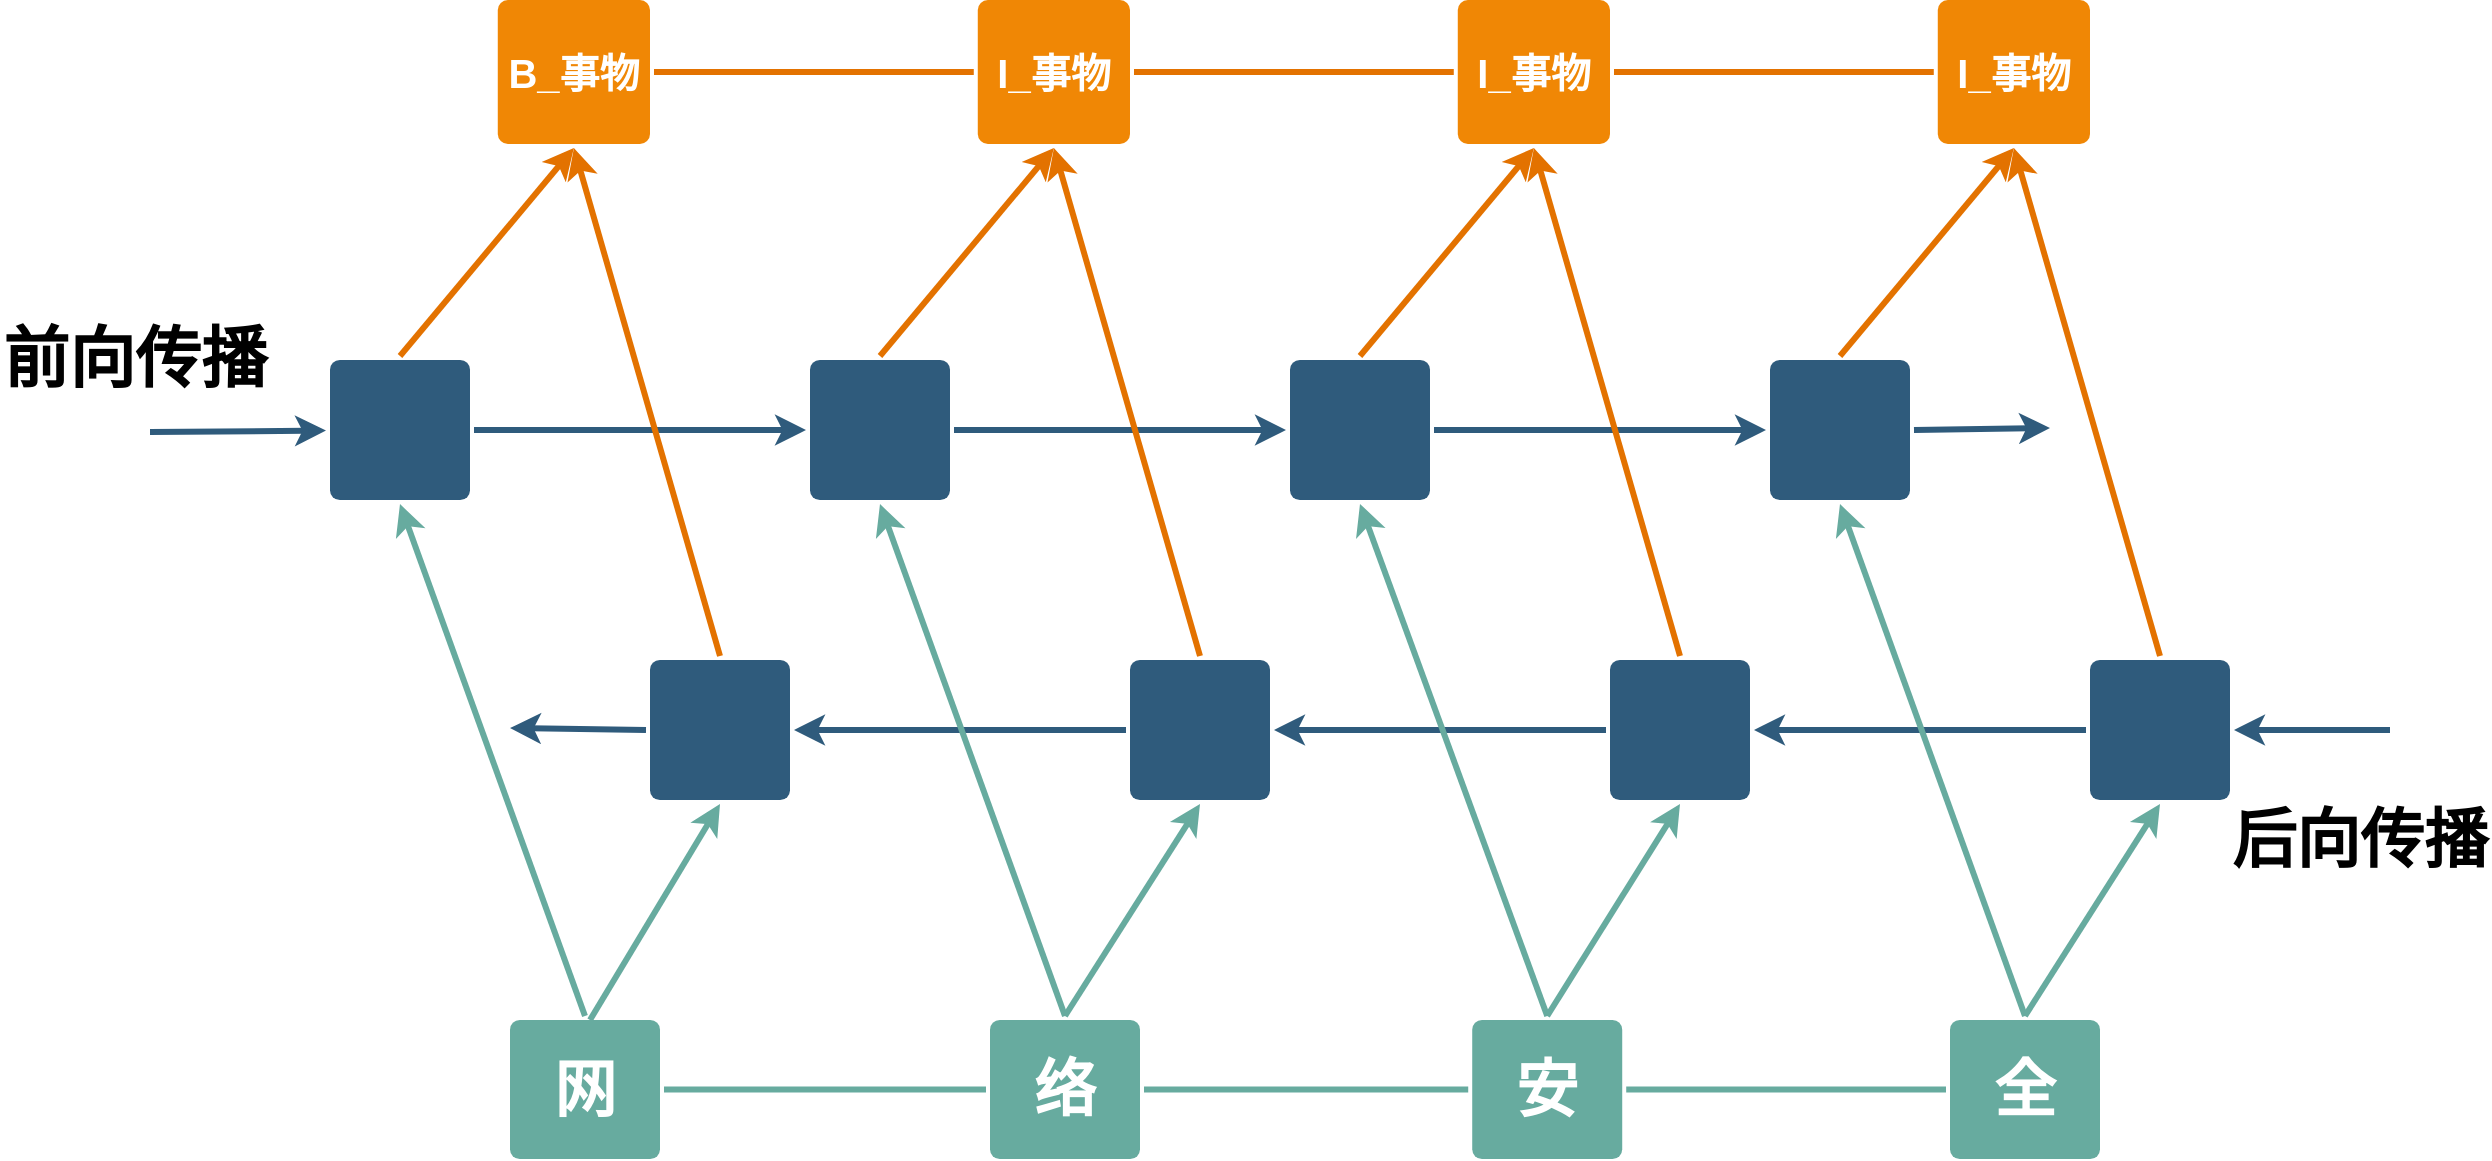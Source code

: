 <mxfile version="13.7.4" type="github">
  <diagram id="6a731a19-8d31-9384-78a2-239565b7b9f0" name="Page-1">
    <mxGraphModel dx="1391" dy="736" grid="1" gridSize="10" guides="1" tooltips="1" connect="1" arrows="1" fold="1" page="1" pageScale="1" pageWidth="1280" pageHeight="650" background="#ffffff" math="0" shadow="0">
      <root>
        <mxCell id="0" />
        <mxCell id="1" parent="0" />
        <mxCell id="1745" value="" style="edgeStyle=none;rounded=0;jumpStyle=none;html=1;shadow=0;labelBackgroundColor=none;startArrow=none;startFill=0;endArrow=classic;endFill=1;jettySize=auto;orthogonalLoop=1;strokeColor=#2F5B7C;strokeWidth=3;fontFamily=Helvetica;fontSize=16;fontColor=#23445D;spacing=5;exitX=1;exitY=0.5;exitDx=0;exitDy=0;entryX=0;entryY=0.5;entryDx=0;entryDy=0;" parent="1" source="F7q_y0unvF1Toq3dX0XW-1779" target="F7q_y0unvF1Toq3dX0XW-1780" edge="1">
          <mxGeometry relative="1" as="geometry">
            <mxPoint x="505" y="160" as="sourcePoint" />
            <mxPoint x="575" y="220" as="targetPoint" />
          </mxGeometry>
        </mxCell>
        <mxCell id="1746" value="" style="edgeStyle=none;rounded=0;jumpStyle=none;html=1;shadow=0;labelBackgroundColor=none;startArrow=none;startFill=0;endArrow=classic;endFill=1;jettySize=auto;orthogonalLoop=1;strokeColor=#2F5B7C;strokeWidth=3;fontFamily=Helvetica;fontSize=16;fontColor=#23445D;spacing=5;entryX=0;entryY=0.5;entryDx=0;entryDy=0;" parent="1" source="1749" target="F7q_y0unvF1Toq3dX0XW-1779" edge="1">
          <mxGeometry relative="1" as="geometry">
            <mxPoint x="435" y="280" as="targetPoint" />
          </mxGeometry>
        </mxCell>
        <mxCell id="1747" value="" style="edgeStyle=none;rounded=0;jumpStyle=none;html=1;shadow=0;labelBackgroundColor=none;startArrow=none;startFill=0;endArrow=classic;endFill=1;jettySize=auto;orthogonalLoop=1;strokeColor=#2F5B7C;strokeWidth=3;fontFamily=Helvetica;fontSize=16;fontColor=#23445D;spacing=5;entryX=0;entryY=0.5;entryDx=0;entryDy=0;exitX=1;exitY=0.5;exitDx=0;exitDy=0;" parent="1" source="F7q_y0unvF1Toq3dX0XW-1780" target="F7q_y0unvF1Toq3dX0XW-1781" edge="1">
          <mxGeometry relative="1" as="geometry">
            <mxPoint x="585" y="450" as="targetPoint" />
          </mxGeometry>
        </mxCell>
        <mxCell id="1748" value="" style="edgeStyle=none;rounded=0;jumpStyle=none;html=1;shadow=0;labelBackgroundColor=none;startArrow=none;startFill=0;endArrow=classic;endFill=1;jettySize=auto;orthogonalLoop=1;strokeColor=#2F5B7C;strokeWidth=3;fontFamily=Helvetica;fontSize=16;fontColor=#23445D;spacing=5;" parent="1" target="1749" edge="1">
          <mxGeometry relative="1" as="geometry">
            <mxPoint x="95" y="246" as="sourcePoint" />
            <mxPoint x="325" y="160" as="targetPoint" />
          </mxGeometry>
        </mxCell>
        <mxCell id="1749" value="" style="rounded=1;whiteSpace=wrap;html=1;shadow=0;labelBackgroundColor=none;strokeColor=none;strokeWidth=3;fillColor=#2F5B7C;fontFamily=Helvetica;fontSize=16;fontColor=#FFFFFF;align=center;fontStyle=1;spacing=5;arcSize=7;perimeterSpacing=2;" parent="1" vertex="1">
          <mxGeometry x="185" y="210" width="70" height="70" as="geometry" />
        </mxCell>
        <mxCell id="1760" value="网" style="rounded=1;whiteSpace=wrap;html=1;shadow=0;labelBackgroundColor=none;strokeColor=none;strokeWidth=3;fontFamily=Helvetica;fontSize=31;fontColor=#FFFFFF;align=center;spacing=5;fontStyle=1;arcSize=7;perimeterSpacing=2;fillColor=#67AB9F;" parent="1" vertex="1">
          <mxGeometry x="275" y="540" width="75" height="69.5" as="geometry" />
        </mxCell>
        <mxCell id="1764" value="B_事物" style="rounded=1;whiteSpace=wrap;html=1;shadow=0;labelBackgroundColor=none;strokeColor=none;strokeWidth=3;fillColor=#F08705;fontFamily=Helvetica;fontSize=20;fontColor=#FFFFFF;align=center;spacing=5;fontStyle=1;arcSize=7;perimeterSpacing=2;" parent="1" vertex="1">
          <mxGeometry x="268.89" y="30" width="76.11" height="72" as="geometry" />
        </mxCell>
        <mxCell id="F7q_y0unvF1Toq3dX0XW-1779" value="" style="rounded=1;whiteSpace=wrap;html=1;shadow=0;labelBackgroundColor=none;strokeColor=none;strokeWidth=3;fillColor=#2F5B7C;fontFamily=Helvetica;fontSize=16;fontColor=#FFFFFF;align=center;fontStyle=1;spacing=5;arcSize=7;perimeterSpacing=2;" vertex="1" parent="1">
          <mxGeometry x="425" y="210" width="70" height="70" as="geometry" />
        </mxCell>
        <mxCell id="F7q_y0unvF1Toq3dX0XW-1780" value="" style="rounded=1;whiteSpace=wrap;html=1;shadow=0;labelBackgroundColor=none;strokeColor=none;strokeWidth=3;fillColor=#2F5B7C;fontFamily=Helvetica;fontSize=16;fontColor=#FFFFFF;align=center;fontStyle=1;spacing=5;arcSize=7;perimeterSpacing=2;" vertex="1" parent="1">
          <mxGeometry x="665" y="210" width="70" height="70" as="geometry" />
        </mxCell>
        <mxCell id="F7q_y0unvF1Toq3dX0XW-1781" value="" style="rounded=1;whiteSpace=wrap;html=1;shadow=0;labelBackgroundColor=none;strokeColor=none;strokeWidth=3;fillColor=#2F5B7C;fontFamily=Helvetica;fontSize=16;fontColor=#FFFFFF;align=center;fontStyle=1;spacing=5;arcSize=7;perimeterSpacing=2;" vertex="1" parent="1">
          <mxGeometry x="905" y="210" width="70" height="70" as="geometry" />
        </mxCell>
        <mxCell id="F7q_y0unvF1Toq3dX0XW-1782" value="" style="edgeStyle=none;rounded=0;jumpStyle=none;html=1;shadow=0;labelBackgroundColor=none;startArrow=none;startFill=0;endArrow=classic;endFill=1;jettySize=auto;orthogonalLoop=1;strokeColor=#2F5B7C;strokeWidth=3;fontFamily=Helvetica;fontSize=16;fontColor=#23445D;spacing=5;exitX=0;exitY=0.5;exitDx=0;exitDy=0;entryX=1;entryY=0.5;entryDx=0;entryDy=0;" edge="1" source="F7q_y0unvF1Toq3dX0XW-1787" target="F7q_y0unvF1Toq3dX0XW-1786" parent="1">
          <mxGeometry relative="1" as="geometry">
            <mxPoint x="665" y="310" as="sourcePoint" />
            <mxPoint x="745" y="340" as="targetPoint" />
          </mxGeometry>
        </mxCell>
        <mxCell id="F7q_y0unvF1Toq3dX0XW-1783" value="" style="edgeStyle=none;rounded=0;jumpStyle=none;html=1;shadow=0;labelBackgroundColor=none;startArrow=none;startFill=0;endArrow=classic;endFill=1;jettySize=auto;orthogonalLoop=1;strokeColor=#2F5B7C;strokeWidth=3;fontFamily=Helvetica;fontSize=16;fontColor=#23445D;spacing=5;exitX=0;exitY=0.5;exitDx=0;exitDy=0;entryX=1;entryY=0.5;entryDx=0;entryDy=0;" edge="1" source="F7q_y0unvF1Toq3dX0XW-1786" target="F7q_y0unvF1Toq3dX0XW-1785" parent="1">
          <mxGeometry relative="1" as="geometry">
            <mxPoint x="505" y="340" as="targetPoint" />
          </mxGeometry>
        </mxCell>
        <mxCell id="F7q_y0unvF1Toq3dX0XW-1784" value="" style="edgeStyle=none;rounded=0;jumpStyle=none;html=1;shadow=0;labelBackgroundColor=none;startArrow=none;startFill=0;endArrow=classic;endFill=1;jettySize=auto;orthogonalLoop=1;strokeColor=#2F5B7C;strokeWidth=3;fontFamily=Helvetica;fontSize=16;fontColor=#23445D;spacing=5;exitX=0;exitY=0.5;exitDx=0;exitDy=0;entryX=1;entryY=0.5;entryDx=0;entryDy=0;" edge="1" source="F7q_y0unvF1Toq3dX0XW-1788" target="F7q_y0unvF1Toq3dX0XW-1787" parent="1">
          <mxGeometry relative="1" as="geometry">
            <mxPoint x="1025" y="350" as="targetPoint" />
          </mxGeometry>
        </mxCell>
        <mxCell id="F7q_y0unvF1Toq3dX0XW-1785" value="" style="rounded=1;whiteSpace=wrap;html=1;shadow=0;labelBackgroundColor=none;strokeColor=none;strokeWidth=3;fillColor=#2F5B7C;fontFamily=Helvetica;fontSize=16;fontColor=#FFFFFF;align=center;fontStyle=1;spacing=5;arcSize=7;perimeterSpacing=2;" vertex="1" parent="1">
          <mxGeometry x="345" y="360" width="70" height="70" as="geometry" />
        </mxCell>
        <mxCell id="F7q_y0unvF1Toq3dX0XW-1786" value="" style="rounded=1;whiteSpace=wrap;html=1;shadow=0;labelBackgroundColor=none;strokeColor=none;strokeWidth=3;fillColor=#2F5B7C;fontFamily=Helvetica;fontSize=16;fontColor=#FFFFFF;align=center;fontStyle=1;spacing=5;arcSize=7;perimeterSpacing=2;" vertex="1" parent="1">
          <mxGeometry x="585" y="360" width="70" height="70" as="geometry" />
        </mxCell>
        <mxCell id="F7q_y0unvF1Toq3dX0XW-1787" value="" style="rounded=1;whiteSpace=wrap;html=1;shadow=0;labelBackgroundColor=none;strokeColor=none;strokeWidth=3;fillColor=#2F5B7C;fontFamily=Helvetica;fontSize=16;fontColor=#FFFFFF;align=center;fontStyle=1;spacing=5;arcSize=7;perimeterSpacing=2;" vertex="1" parent="1">
          <mxGeometry x="825" y="360" width="70" height="70" as="geometry" />
        </mxCell>
        <mxCell id="F7q_y0unvF1Toq3dX0XW-1788" value="" style="rounded=1;whiteSpace=wrap;html=1;shadow=0;labelBackgroundColor=none;strokeColor=none;strokeWidth=3;fillColor=#2F5B7C;fontFamily=Helvetica;fontSize=16;fontColor=#FFFFFF;align=center;fontStyle=1;spacing=5;arcSize=7;perimeterSpacing=2;" vertex="1" parent="1">
          <mxGeometry x="1065" y="360" width="70" height="70" as="geometry" />
        </mxCell>
        <mxCell id="F7q_y0unvF1Toq3dX0XW-1789" value="I_事物" style="rounded=1;whiteSpace=wrap;html=1;shadow=0;labelBackgroundColor=none;strokeColor=none;strokeWidth=3;fillColor=#F08705;fontFamily=Helvetica;fontSize=20;fontColor=#FFFFFF;align=center;spacing=5;fontStyle=1;arcSize=7;perimeterSpacing=2;" vertex="1" parent="1">
          <mxGeometry x="508.89" y="30" width="76.11" height="72" as="geometry" />
        </mxCell>
        <mxCell id="F7q_y0unvF1Toq3dX0XW-1790" value="I_事物" style="rounded=1;whiteSpace=wrap;html=1;shadow=0;labelBackgroundColor=none;strokeColor=none;strokeWidth=3;fillColor=#F08705;fontFamily=Helvetica;fontSize=20;fontColor=#FFFFFF;align=center;spacing=5;fontStyle=1;arcSize=7;perimeterSpacing=2;" vertex="1" parent="1">
          <mxGeometry x="748.89" y="30" width="76.11" height="72" as="geometry" />
        </mxCell>
        <mxCell id="F7q_y0unvF1Toq3dX0XW-1791" value="I_事物" style="rounded=1;whiteSpace=wrap;html=1;shadow=0;labelBackgroundColor=none;strokeColor=none;strokeWidth=3;fillColor=#F08705;fontFamily=Helvetica;fontSize=20;fontColor=#FFFFFF;align=center;spacing=5;fontStyle=1;arcSize=7;perimeterSpacing=2;" vertex="1" parent="1">
          <mxGeometry x="988.89" y="30" width="76.11" height="72" as="geometry" />
        </mxCell>
        <mxCell id="F7q_y0unvF1Toq3dX0XW-1792" value="络" style="rounded=1;whiteSpace=wrap;html=1;shadow=0;labelBackgroundColor=none;strokeColor=none;strokeWidth=3;fontFamily=Helvetica;fontSize=31;fontColor=#FFFFFF;align=center;spacing=5;fontStyle=1;arcSize=7;perimeterSpacing=2;fillColor=#67AB9F;" vertex="1" parent="1">
          <mxGeometry x="515" y="540" width="75" height="69.5" as="geometry" />
        </mxCell>
        <mxCell id="F7q_y0unvF1Toq3dX0XW-1793" value="安" style="rounded=1;whiteSpace=wrap;html=1;shadow=0;labelBackgroundColor=none;strokeColor=none;strokeWidth=3;fontFamily=Helvetica;fontSize=31;fontColor=#FFFFFF;align=center;spacing=5;fontStyle=1;arcSize=7;perimeterSpacing=2;fillColor=#67AB9F;" vertex="1" parent="1">
          <mxGeometry x="756.11" y="540" width="75" height="69.5" as="geometry" />
        </mxCell>
        <mxCell id="F7q_y0unvF1Toq3dX0XW-1794" value="全" style="rounded=1;whiteSpace=wrap;html=1;shadow=0;labelBackgroundColor=none;strokeColor=none;strokeWidth=3;fontFamily=Helvetica;fontSize=31;fontColor=#FFFFFF;align=center;spacing=5;fontStyle=1;arcSize=7;perimeterSpacing=2;fillColor=#67AB9F;" vertex="1" parent="1">
          <mxGeometry x="995" y="540" width="75" height="69.5" as="geometry" />
        </mxCell>
        <mxCell id="F7q_y0unvF1Toq3dX0XW-1796" value="" style="edgeStyle=none;rounded=0;jumpStyle=none;html=1;shadow=0;labelBackgroundColor=none;startArrow=none;startFill=0;endArrow=classic;endFill=1;jettySize=auto;orthogonalLoop=1;strokeColor=#2F5B7C;strokeWidth=3;fontFamily=Helvetica;fontSize=16;fontColor=#23445D;spacing=5;entryX=1;entryY=0.5;entryDx=0;entryDy=0;" edge="1" parent="1" target="F7q_y0unvF1Toq3dX0XW-1788">
          <mxGeometry relative="1" as="geometry">
            <mxPoint x="1215" y="395" as="sourcePoint" />
            <mxPoint x="1045" y="470" as="targetPoint" />
          </mxGeometry>
        </mxCell>
        <mxCell id="F7q_y0unvF1Toq3dX0XW-1797" value="后向传播" style="text;html=1;strokeColor=none;fillColor=none;align=center;verticalAlign=middle;whiteSpace=wrap;rounded=0;fontFamily=Times New Roman;fontSize=32;fontStyle=1" vertex="1" parent="1">
          <mxGeometry x="1135" y="430" width="130" height="40" as="geometry" />
        </mxCell>
        <mxCell id="F7q_y0unvF1Toq3dX0XW-1798" value="" style="endArrow=classic;html=1;fontFamily=Times New Roman;fontSize=25;exitX=0.5;exitY=0;exitDx=0;exitDy=0;entryX=0.5;entryY=1;entryDx=0;entryDy=0;strokeWidth=3;strokeColor=#E37200;" edge="1" parent="1" source="1749" target="1764">
          <mxGeometry width="50" height="50" relative="1" as="geometry">
            <mxPoint x="225" y="190" as="sourcePoint" />
            <mxPoint x="275" y="140" as="targetPoint" />
          </mxGeometry>
        </mxCell>
        <mxCell id="F7q_y0unvF1Toq3dX0XW-1799" value="" style="endArrow=classic;html=1;strokeColor=#E37200;strokeWidth=3;fontFamily=Times New Roman;fontSize=25;entryX=0.5;entryY=1;entryDx=0;entryDy=0;exitX=0.5;exitY=0;exitDx=0;exitDy=0;" edge="1" parent="1" source="F7q_y0unvF1Toq3dX0XW-1785" target="1764">
          <mxGeometry width="50" height="50" relative="1" as="geometry">
            <mxPoint x="365" y="170" as="sourcePoint" />
            <mxPoint x="415" y="120" as="targetPoint" />
          </mxGeometry>
        </mxCell>
        <mxCell id="F7q_y0unvF1Toq3dX0XW-1800" value="" style="endArrow=classic;html=1;strokeColor=#E37200;strokeWidth=3;fontFamily=Times New Roman;fontSize=25;exitX=0.5;exitY=0;exitDx=0;exitDy=0;entryX=0.5;entryY=1;entryDx=0;entryDy=0;" edge="1" parent="1" source="F7q_y0unvF1Toq3dX0XW-1779" target="F7q_y0unvF1Toq3dX0XW-1789">
          <mxGeometry width="50" height="50" relative="1" as="geometry">
            <mxPoint x="495" y="180" as="sourcePoint" />
            <mxPoint x="545" y="130" as="targetPoint" />
          </mxGeometry>
        </mxCell>
        <mxCell id="F7q_y0unvF1Toq3dX0XW-1801" value="" style="endArrow=classic;html=1;strokeColor=#E37200;strokeWidth=3;fontFamily=Times New Roman;fontSize=25;entryX=0.5;entryY=1;entryDx=0;entryDy=0;exitX=0.5;exitY=0;exitDx=0;exitDy=0;" edge="1" parent="1" source="F7q_y0unvF1Toq3dX0XW-1786" target="F7q_y0unvF1Toq3dX0XW-1789">
          <mxGeometry width="50" height="50" relative="1" as="geometry">
            <mxPoint x="625" y="360" as="sourcePoint" />
            <mxPoint x="555.005" y="106" as="targetPoint" />
          </mxGeometry>
        </mxCell>
        <mxCell id="F7q_y0unvF1Toq3dX0XW-1802" value="" style="endArrow=classic;html=1;strokeColor=#E37200;strokeWidth=3;fontFamily=Times New Roman;fontSize=25;entryX=0.5;entryY=1;entryDx=0;entryDy=0;exitX=0.5;exitY=0;exitDx=0;exitDy=0;" edge="1" parent="1" source="F7q_y0unvF1Toq3dX0XW-1780" target="F7q_y0unvF1Toq3dX0XW-1790">
          <mxGeometry width="50" height="50" relative="1" as="geometry">
            <mxPoint x="755" y="190" as="sourcePoint" />
            <mxPoint x="805" y="140" as="targetPoint" />
          </mxGeometry>
        </mxCell>
        <mxCell id="F7q_y0unvF1Toq3dX0XW-1803" value="" style="endArrow=classic;html=1;strokeColor=#E37200;strokeWidth=3;fontFamily=Times New Roman;fontSize=25;entryX=0.5;entryY=1;entryDx=0;entryDy=0;exitX=0.5;exitY=0;exitDx=0;exitDy=0;" edge="1" parent="1" source="F7q_y0unvF1Toq3dX0XW-1787" target="F7q_y0unvF1Toq3dX0XW-1790">
          <mxGeometry width="50" height="50" relative="1" as="geometry">
            <mxPoint x="825" y="210" as="sourcePoint" />
            <mxPoint x="875" y="160" as="targetPoint" />
          </mxGeometry>
        </mxCell>
        <mxCell id="F7q_y0unvF1Toq3dX0XW-1804" value="" style="endArrow=classic;html=1;strokeColor=#E37200;strokeWidth=3;fontFamily=Times New Roman;fontSize=25;entryX=0.5;entryY=1;entryDx=0;entryDy=0;exitX=0.5;exitY=0;exitDx=0;exitDy=0;" edge="1" parent="1" source="F7q_y0unvF1Toq3dX0XW-1781" target="F7q_y0unvF1Toq3dX0XW-1791">
          <mxGeometry width="50" height="50" relative="1" as="geometry">
            <mxPoint x="985" y="180" as="sourcePoint" />
            <mxPoint x="1035" y="130" as="targetPoint" />
          </mxGeometry>
        </mxCell>
        <mxCell id="F7q_y0unvF1Toq3dX0XW-1805" value="" style="endArrow=classic;html=1;strokeColor=#E37200;strokeWidth=3;fontFamily=Times New Roman;fontSize=25;entryX=0.5;entryY=1;entryDx=0;entryDy=0;exitX=0.5;exitY=0;exitDx=0;exitDy=0;" edge="1" parent="1" source="F7q_y0unvF1Toq3dX0XW-1788" target="F7q_y0unvF1Toq3dX0XW-1791">
          <mxGeometry width="50" height="50" relative="1" as="geometry">
            <mxPoint x="1075" y="240" as="sourcePoint" />
            <mxPoint x="1125" y="190" as="targetPoint" />
          </mxGeometry>
        </mxCell>
        <mxCell id="F7q_y0unvF1Toq3dX0XW-1806" value="前向传播" style="text;html=1;strokeColor=none;fillColor=none;align=center;verticalAlign=middle;whiteSpace=wrap;rounded=0;fontFamily=Times New Roman;fontSize=33;fontStyle=1" vertex="1" parent="1">
          <mxGeometry x="20" y="190" width="135" height="40" as="geometry" />
        </mxCell>
        <mxCell id="F7q_y0unvF1Toq3dX0XW-1807" value="" style="endArrow=classic;html=1;strokeWidth=3;fontFamily=Times New Roman;fontSize=25;entryX=0.5;entryY=1;entryDx=0;entryDy=0;exitX=0.5;exitY=0;exitDx=0;exitDy=0;strokeColor=#67AB9F;" edge="1" parent="1" source="1760" target="1749">
          <mxGeometry width="50" height="50" relative="1" as="geometry">
            <mxPoint x="275" y="490" as="sourcePoint" />
            <mxPoint x="325" y="440" as="targetPoint" />
          </mxGeometry>
        </mxCell>
        <mxCell id="F7q_y0unvF1Toq3dX0XW-1808" value="" style="endArrow=classic;html=1;strokeColor=#67AB9F;strokeWidth=3;fontFamily=Times New Roman;fontSize=25;entryX=0.5;entryY=1;entryDx=0;entryDy=0;" edge="1" parent="1" target="F7q_y0unvF1Toq3dX0XW-1785">
          <mxGeometry width="50" height="50" relative="1" as="geometry">
            <mxPoint x="315" y="540" as="sourcePoint" />
            <mxPoint x="385" y="460" as="targetPoint" />
          </mxGeometry>
        </mxCell>
        <mxCell id="F7q_y0unvF1Toq3dX0XW-1809" value="" style="endArrow=classic;html=1;strokeColor=#67AB9F;strokeWidth=3;fontFamily=Times New Roman;fontSize=25;entryX=0.5;entryY=1;entryDx=0;entryDy=0;exitX=0.5;exitY=0;exitDx=0;exitDy=0;" edge="1" parent="1" source="F7q_y0unvF1Toq3dX0XW-1792" target="F7q_y0unvF1Toq3dX0XW-1779">
          <mxGeometry width="50" height="50" relative="1" as="geometry">
            <mxPoint x="535" y="500" as="sourcePoint" />
            <mxPoint x="585" y="450" as="targetPoint" />
          </mxGeometry>
        </mxCell>
        <mxCell id="F7q_y0unvF1Toq3dX0XW-1810" value="" style="endArrow=classic;html=1;strokeColor=#67AB9F;strokeWidth=3;fontFamily=Times New Roman;fontSize=25;entryX=0.5;entryY=1;entryDx=0;entryDy=0;exitX=0.5;exitY=0;exitDx=0;exitDy=0;" edge="1" parent="1" source="F7q_y0unvF1Toq3dX0XW-1792" target="F7q_y0unvF1Toq3dX0XW-1786">
          <mxGeometry width="50" height="50" relative="1" as="geometry">
            <mxPoint x="605" y="500" as="sourcePoint" />
            <mxPoint x="655" y="450" as="targetPoint" />
          </mxGeometry>
        </mxCell>
        <mxCell id="F7q_y0unvF1Toq3dX0XW-1811" value="" style="endArrow=classic;html=1;strokeColor=#67AB9F;strokeWidth=3;fontFamily=Times New Roman;fontSize=25;entryX=0.5;entryY=1;entryDx=0;entryDy=0;exitX=0.5;exitY=0;exitDx=0;exitDy=0;" edge="1" parent="1" source="F7q_y0unvF1Toq3dX0XW-1793" target="F7q_y0unvF1Toq3dX0XW-1780">
          <mxGeometry width="50" height="50" relative="1" as="geometry">
            <mxPoint x="735" y="510" as="sourcePoint" />
            <mxPoint x="815" y="440" as="targetPoint" />
          </mxGeometry>
        </mxCell>
        <mxCell id="F7q_y0unvF1Toq3dX0XW-1812" value="" style="endArrow=classic;html=1;strokeColor=#67AB9F;strokeWidth=3;fontFamily=Times New Roman;fontSize=25;entryX=0.5;entryY=1;entryDx=0;entryDy=0;exitX=0.5;exitY=0;exitDx=0;exitDy=0;" edge="1" parent="1" source="F7q_y0unvF1Toq3dX0XW-1793" target="F7q_y0unvF1Toq3dX0XW-1787">
          <mxGeometry width="50" height="50" relative="1" as="geometry">
            <mxPoint x="845" y="510" as="sourcePoint" />
            <mxPoint x="895" y="460" as="targetPoint" />
          </mxGeometry>
        </mxCell>
        <mxCell id="F7q_y0unvF1Toq3dX0XW-1813" value="" style="endArrow=classic;html=1;strokeColor=#67AB9F;strokeWidth=3;fontFamily=Times New Roman;fontSize=25;entryX=0.5;entryY=1;entryDx=0;entryDy=0;exitX=0.5;exitY=0;exitDx=0;exitDy=0;" edge="1" parent="1" source="F7q_y0unvF1Toq3dX0XW-1794" target="F7q_y0unvF1Toq3dX0XW-1781">
          <mxGeometry width="50" height="50" relative="1" as="geometry">
            <mxPoint x="985" y="480" as="sourcePoint" />
            <mxPoint x="1035" y="430" as="targetPoint" />
          </mxGeometry>
        </mxCell>
        <mxCell id="F7q_y0unvF1Toq3dX0XW-1814" value="" style="endArrow=classic;html=1;strokeColor=#67AB9F;strokeWidth=3;fontFamily=Times New Roman;fontSize=25;entryX=0.5;entryY=1;entryDx=0;entryDy=0;exitX=0.5;exitY=0;exitDx=0;exitDy=0;" edge="1" parent="1" source="F7q_y0unvF1Toq3dX0XW-1794" target="F7q_y0unvF1Toq3dX0XW-1788">
          <mxGeometry width="50" height="50" relative="1" as="geometry">
            <mxPoint x="1115" y="530" as="sourcePoint" />
            <mxPoint x="1165" y="480" as="targetPoint" />
          </mxGeometry>
        </mxCell>
        <mxCell id="F7q_y0unvF1Toq3dX0XW-1815" value="" style="edgeStyle=none;rounded=0;jumpStyle=none;html=1;shadow=0;labelBackgroundColor=none;startArrow=none;startFill=0;endArrow=classic;endFill=1;jettySize=auto;orthogonalLoop=1;strokeColor=#2F5B7C;strokeWidth=3;fontFamily=Helvetica;fontSize=16;fontColor=#23445D;spacing=5;exitX=1;exitY=0.5;exitDx=0;exitDy=0;" edge="1" parent="1" source="F7q_y0unvF1Toq3dX0XW-1781">
          <mxGeometry relative="1" as="geometry">
            <mxPoint x="1005.0" y="244.41" as="sourcePoint" />
            <mxPoint x="1045" y="244" as="targetPoint" />
          </mxGeometry>
        </mxCell>
        <mxCell id="F7q_y0unvF1Toq3dX0XW-1816" value="" style="edgeStyle=none;rounded=0;jumpStyle=none;html=1;shadow=0;labelBackgroundColor=none;startArrow=none;startFill=0;endArrow=classic;endFill=1;jettySize=auto;orthogonalLoop=1;strokeColor=#2F5B7C;strokeWidth=3;fontFamily=Helvetica;fontSize=16;fontColor=#23445D;spacing=5;exitX=0;exitY=0.5;exitDx=0;exitDy=0;" edge="1" parent="1" source="F7q_y0unvF1Toq3dX0XW-1785">
          <mxGeometry relative="1" as="geometry">
            <mxPoint x="335" y="410" as="sourcePoint" />
            <mxPoint x="275" y="394" as="targetPoint" />
          </mxGeometry>
        </mxCell>
        <mxCell id="F7q_y0unvF1Toq3dX0XW-1817" value="" style="endArrow=none;html=1;strokeWidth=3;fontFamily=Times New Roman;fontSize=20;exitX=1;exitY=0.5;exitDx=0;exitDy=0;entryX=0;entryY=0.5;entryDx=0;entryDy=0;fontColor=#E37200;strokeColor=#E37200;" edge="1" parent="1" source="1764" target="F7q_y0unvF1Toq3dX0XW-1789">
          <mxGeometry width="50" height="50" relative="1" as="geometry">
            <mxPoint x="400" y="90" as="sourcePoint" />
            <mxPoint x="450" y="40" as="targetPoint" />
          </mxGeometry>
        </mxCell>
        <mxCell id="F7q_y0unvF1Toq3dX0XW-1818" value="" style="endArrow=none;html=1;strokeColor=#E37200;strokeWidth=3;fontFamily=Times New Roman;fontSize=20;fontColor=#E37200;exitX=1;exitY=0.5;exitDx=0;exitDy=0;entryX=0;entryY=0.5;entryDx=0;entryDy=0;" edge="1" parent="1" source="F7q_y0unvF1Toq3dX0XW-1789" target="F7q_y0unvF1Toq3dX0XW-1790">
          <mxGeometry width="50" height="50" relative="1" as="geometry">
            <mxPoint x="660" y="100" as="sourcePoint" />
            <mxPoint x="710" y="50" as="targetPoint" />
          </mxGeometry>
        </mxCell>
        <mxCell id="F7q_y0unvF1Toq3dX0XW-1819" value="" style="endArrow=none;html=1;strokeColor=#E37200;strokeWidth=3;fontFamily=Times New Roman;fontSize=20;fontColor=#E37200;exitX=1;exitY=0.5;exitDx=0;exitDy=0;entryX=0;entryY=0.5;entryDx=0;entryDy=0;" edge="1" parent="1" source="F7q_y0unvF1Toq3dX0XW-1790" target="F7q_y0unvF1Toq3dX0XW-1791">
          <mxGeometry width="50" height="50" relative="1" as="geometry">
            <mxPoint x="870" y="90" as="sourcePoint" />
            <mxPoint x="920" y="40" as="targetPoint" />
          </mxGeometry>
        </mxCell>
        <mxCell id="F7q_y0unvF1Toq3dX0XW-1820" value="" style="endArrow=none;html=1;strokeWidth=3;fontFamily=Times New Roman;fontSize=20;fontColor=#E37200;exitX=1;exitY=0.5;exitDx=0;exitDy=0;entryX=0;entryY=0.5;entryDx=0;entryDy=0;strokeColor=#67AB9F;" edge="1" parent="1" source="1760" target="F7q_y0unvF1Toq3dX0XW-1792">
          <mxGeometry width="50" height="50" relative="1" as="geometry">
            <mxPoint x="410" y="600" as="sourcePoint" />
            <mxPoint x="460" y="550" as="targetPoint" />
          </mxGeometry>
        </mxCell>
        <mxCell id="F7q_y0unvF1Toq3dX0XW-1821" value="" style="endArrow=none;html=1;strokeColor=#67AB9F;strokeWidth=3;fontFamily=Times New Roman;fontSize=20;fontColor=#E37200;exitX=1;exitY=0.5;exitDx=0;exitDy=0;entryX=0;entryY=0.5;entryDx=0;entryDy=0;" edge="1" parent="1" source="F7q_y0unvF1Toq3dX0XW-1792" target="F7q_y0unvF1Toq3dX0XW-1793">
          <mxGeometry width="50" height="50" relative="1" as="geometry">
            <mxPoint x="650" y="600" as="sourcePoint" />
            <mxPoint x="700" y="550" as="targetPoint" />
          </mxGeometry>
        </mxCell>
        <mxCell id="F7q_y0unvF1Toq3dX0XW-1822" value="" style="endArrow=none;html=1;strokeColor=#67AB9F;strokeWidth=3;fontFamily=Times New Roman;fontSize=20;fontColor=#E37200;exitX=1;exitY=0.5;exitDx=0;exitDy=0;entryX=0;entryY=0.5;entryDx=0;entryDy=0;" edge="1" parent="1" source="F7q_y0unvF1Toq3dX0XW-1793" target="F7q_y0unvF1Toq3dX0XW-1794">
          <mxGeometry width="50" height="50" relative="1" as="geometry">
            <mxPoint x="900" y="580" as="sourcePoint" />
            <mxPoint x="950" y="530" as="targetPoint" />
          </mxGeometry>
        </mxCell>
      </root>
    </mxGraphModel>
  </diagram>
</mxfile>
